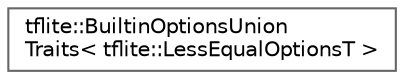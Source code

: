 digraph "Graphical Class Hierarchy"
{
 // LATEX_PDF_SIZE
  bgcolor="transparent";
  edge [fontname=Helvetica,fontsize=10,labelfontname=Helvetica,labelfontsize=10];
  node [fontname=Helvetica,fontsize=10,shape=box,height=0.2,width=0.4];
  rankdir="LR";
  Node0 [id="Node000000",label="tflite::BuiltinOptionsUnion\lTraits\< tflite::LessEqualOptionsT \>",height=0.2,width=0.4,color="grey40", fillcolor="white", style="filled",URL="$structtflite_1_1_builtin_options_union_traits_3_01tflite_1_1_less_equal_options_t_01_4.html",tooltip=" "];
}
